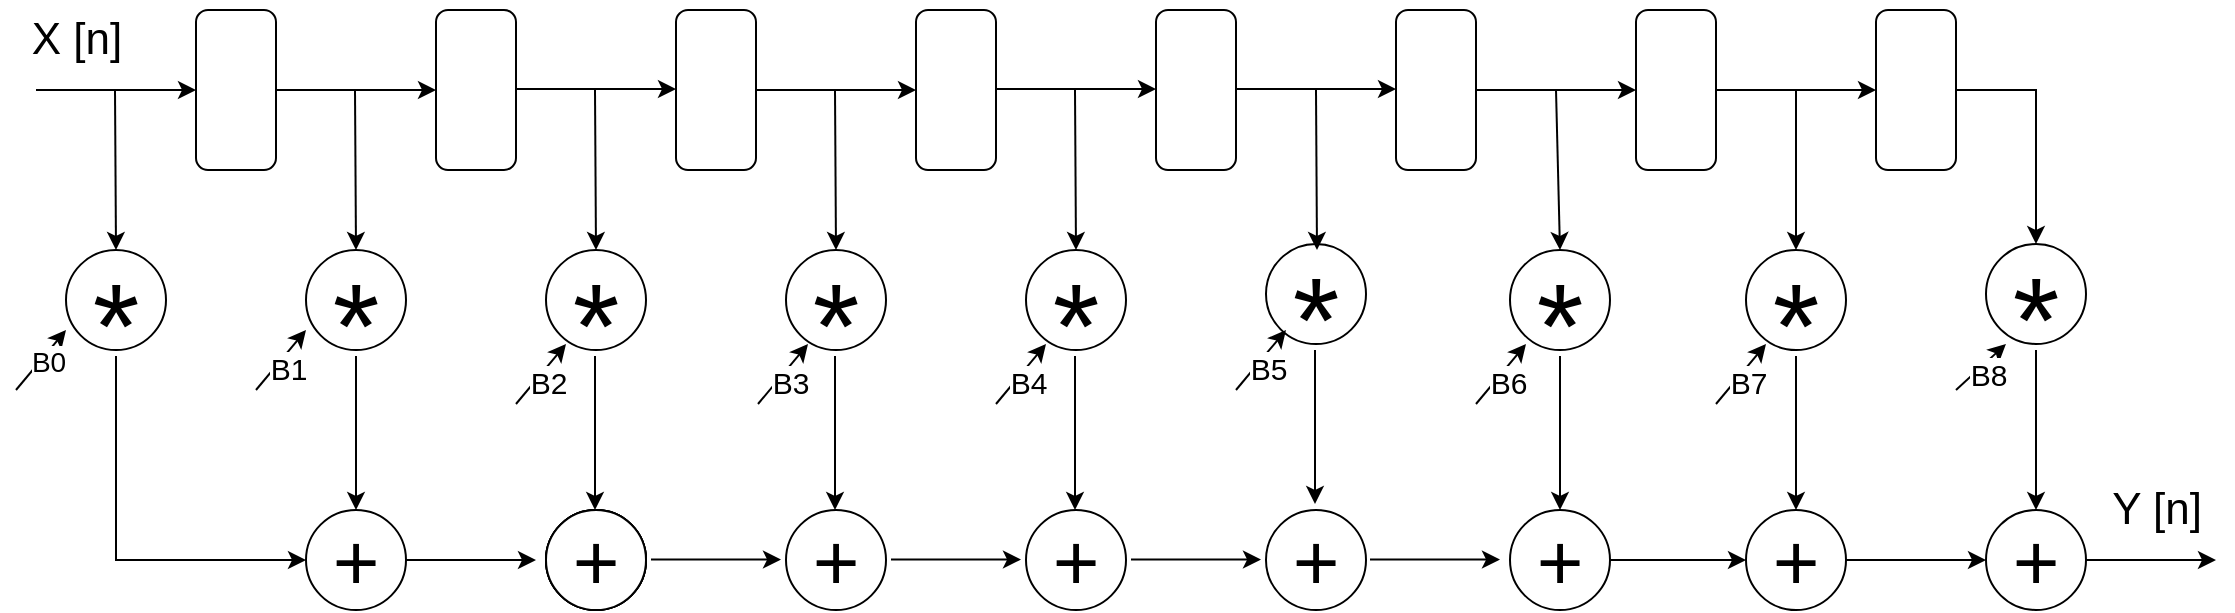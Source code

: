 <mxfile version="28.2.5">
  <diagram name="Pagina-1" id="IR3UbQKBLLekFKobGCMP">
    <mxGraphModel grid="1" page="1" gridSize="10" guides="1" tooltips="1" connect="1" arrows="1" fold="1" pageScale="1" pageWidth="827" pageHeight="1169" math="0" shadow="0">
      <root>
        <mxCell id="0" />
        <mxCell id="1" parent="0" />
        <mxCell id="j30a4lDo0BElUTcS9kuQ-1" value="&lt;font style=&quot;font-size: 40px;&quot;&gt;+&lt;/font&gt;" style="ellipse;whiteSpace=wrap;html=1;aspect=fixed;" vertex="1" parent="1">
          <mxGeometry x="175" y="330" width="50" height="50" as="geometry" />
        </mxCell>
        <mxCell id="j30a4lDo0BElUTcS9kuQ-2" value="&lt;font style=&quot;font-size: 40px;&quot;&gt;+&lt;/font&gt;" style="ellipse;whiteSpace=wrap;html=1;aspect=fixed;" vertex="1" parent="1">
          <mxGeometry x="295" y="330" width="50" height="50" as="geometry" />
        </mxCell>
        <mxCell id="j30a4lDo0BElUTcS9kuQ-3" value="&lt;font style=&quot;font-size: 40px;&quot;&gt;+&lt;/font&gt;" style="ellipse;whiteSpace=wrap;html=1;aspect=fixed;" vertex="1" parent="1">
          <mxGeometry x="295" y="330" width="50" height="50" as="geometry" />
        </mxCell>
        <mxCell id="j30a4lDo0BElUTcS9kuQ-4" value="&lt;font style=&quot;font-size: 40px;&quot;&gt;+&lt;/font&gt;" style="ellipse;whiteSpace=wrap;html=1;aspect=fixed;" vertex="1" parent="1">
          <mxGeometry x="295" y="330" width="50" height="50" as="geometry" />
        </mxCell>
        <mxCell id="j30a4lDo0BElUTcS9kuQ-5" value="&lt;font style=&quot;font-size: 40px;&quot;&gt;+&lt;/font&gt;" style="ellipse;whiteSpace=wrap;html=1;aspect=fixed;" vertex="1" parent="1">
          <mxGeometry x="295" y="330" width="50" height="50" as="geometry" />
        </mxCell>
        <mxCell id="j30a4lDo0BElUTcS9kuQ-7" value="&lt;font style=&quot;font-size: 40px;&quot;&gt;+&lt;/font&gt;" style="ellipse;whiteSpace=wrap;html=1;aspect=fixed;" vertex="1" parent="1">
          <mxGeometry x="415" y="330" width="50" height="50" as="geometry" />
        </mxCell>
        <mxCell id="j30a4lDo0BElUTcS9kuQ-8" value="&lt;font style=&quot;font-size: 40px;&quot;&gt;+&lt;/font&gt;" style="ellipse;whiteSpace=wrap;html=1;aspect=fixed;" vertex="1" parent="1">
          <mxGeometry x="535" y="330" width="50" height="50" as="geometry" />
        </mxCell>
        <mxCell id="j30a4lDo0BElUTcS9kuQ-9" value="&lt;font style=&quot;font-size: 40px;&quot;&gt;+&lt;/font&gt;" style="ellipse;whiteSpace=wrap;html=1;aspect=fixed;" vertex="1" parent="1">
          <mxGeometry x="655" y="330" width="50" height="50" as="geometry" />
        </mxCell>
        <mxCell id="j30a4lDo0BElUTcS9kuQ-10" value="&lt;font style=&quot;font-size: 40px;&quot;&gt;+&lt;/font&gt;" style="ellipse;whiteSpace=wrap;html=1;aspect=fixed;" vertex="1" parent="1">
          <mxGeometry x="895" y="330" width="50" height="50" as="geometry" />
        </mxCell>
        <mxCell id="j30a4lDo0BElUTcS9kuQ-11" value="&lt;font style=&quot;font-size: 40px;&quot;&gt;+&lt;/font&gt;" style="ellipse;whiteSpace=wrap;html=1;aspect=fixed;" vertex="1" parent="1">
          <mxGeometry x="777" y="330" width="50" height="50" as="geometry" />
        </mxCell>
        <mxCell id="j30a4lDo0BElUTcS9kuQ-12" value="" style="ellipse;whiteSpace=wrap;html=1;aspect=fixed;" vertex="1" parent="1">
          <mxGeometry x="55" y="200" width="50" height="50" as="geometry" />
        </mxCell>
        <mxCell id="j30a4lDo0BElUTcS9kuQ-15" value="&lt;font style=&quot;font-size: 60px;&quot;&gt;*&lt;/font&gt;" style="text;html=1;align=center;verticalAlign=middle;whiteSpace=wrap;rounded=0;" vertex="1" parent="1">
          <mxGeometry x="50" y="223" width="60" height="30" as="geometry" />
        </mxCell>
        <mxCell id="j30a4lDo0BElUTcS9kuQ-17" value="" style="ellipse;whiteSpace=wrap;html=1;aspect=fixed;" vertex="1" parent="1">
          <mxGeometry x="175" y="200" width="50" height="50" as="geometry" />
        </mxCell>
        <mxCell id="j30a4lDo0BElUTcS9kuQ-18" value="&lt;font style=&quot;font-size: 60px;&quot;&gt;*&lt;/font&gt;" style="text;html=1;align=center;verticalAlign=middle;whiteSpace=wrap;rounded=0;" vertex="1" parent="1">
          <mxGeometry x="170" y="223" width="60" height="30" as="geometry" />
        </mxCell>
        <mxCell id="j30a4lDo0BElUTcS9kuQ-20" value="" style="ellipse;whiteSpace=wrap;html=1;aspect=fixed;" vertex="1" parent="1">
          <mxGeometry x="535" y="200" width="50" height="50" as="geometry" />
        </mxCell>
        <mxCell id="j30a4lDo0BElUTcS9kuQ-21" value="&lt;font style=&quot;font-size: 60px;&quot;&gt;*&lt;/font&gt;" style="text;html=1;align=center;verticalAlign=middle;whiteSpace=wrap;rounded=0;" vertex="1" parent="1">
          <mxGeometry x="530" y="223" width="60" height="30" as="geometry" />
        </mxCell>
        <mxCell id="j30a4lDo0BElUTcS9kuQ-22" value="" style="ellipse;whiteSpace=wrap;html=1;aspect=fixed;" vertex="1" parent="1">
          <mxGeometry x="415" y="200" width="50" height="50" as="geometry" />
        </mxCell>
        <mxCell id="j30a4lDo0BElUTcS9kuQ-23" value="&lt;font style=&quot;font-size: 60px;&quot;&gt;*&lt;/font&gt;" style="text;html=1;align=center;verticalAlign=middle;whiteSpace=wrap;rounded=0;" vertex="1" parent="1">
          <mxGeometry x="410" y="223" width="60" height="30" as="geometry" />
        </mxCell>
        <mxCell id="j30a4lDo0BElUTcS9kuQ-24" value="" style="ellipse;whiteSpace=wrap;html=1;aspect=fixed;" vertex="1" parent="1">
          <mxGeometry x="295" y="200" width="50" height="50" as="geometry" />
        </mxCell>
        <mxCell id="j30a4lDo0BElUTcS9kuQ-25" value="&lt;font style=&quot;font-size: 60px;&quot;&gt;*&lt;/font&gt;" style="text;html=1;align=center;verticalAlign=middle;whiteSpace=wrap;rounded=0;" vertex="1" parent="1">
          <mxGeometry x="290" y="223" width="60" height="30" as="geometry" />
        </mxCell>
        <mxCell id="j30a4lDo0BElUTcS9kuQ-26" value="" style="ellipse;whiteSpace=wrap;html=1;aspect=fixed;" vertex="1" parent="1">
          <mxGeometry x="655" y="197" width="50" height="50" as="geometry" />
        </mxCell>
        <mxCell id="j30a4lDo0BElUTcS9kuQ-27" value="&lt;font style=&quot;font-size: 60px;&quot;&gt;*&lt;/font&gt;" style="text;html=1;align=center;verticalAlign=middle;whiteSpace=wrap;rounded=0;" vertex="1" parent="1">
          <mxGeometry x="650" y="220" width="60" height="30" as="geometry" />
        </mxCell>
        <mxCell id="j30a4lDo0BElUTcS9kuQ-31" value="" style="rounded=1;whiteSpace=wrap;html=1;direction=south;" vertex="1" parent="1">
          <mxGeometry x="360" y="80" width="40" height="80" as="geometry" />
        </mxCell>
        <mxCell id="j30a4lDo0BElUTcS9kuQ-36" value="" style="rounded=1;whiteSpace=wrap;html=1;direction=south;" vertex="1" parent="1">
          <mxGeometry x="480" y="80" width="40" height="80" as="geometry" />
        </mxCell>
        <mxCell id="j30a4lDo0BElUTcS9kuQ-37" value="" style="rounded=1;whiteSpace=wrap;html=1;direction=south;" vertex="1" parent="1">
          <mxGeometry x="600" y="80" width="40" height="80" as="geometry" />
        </mxCell>
        <mxCell id="j30a4lDo0BElUTcS9kuQ-38" value="" style="rounded=1;whiteSpace=wrap;html=1;direction=south;" vertex="1" parent="1">
          <mxGeometry x="720" y="80" width="40" height="80" as="geometry" />
        </mxCell>
        <mxCell id="j30a4lDo0BElUTcS9kuQ-39" value="" style="rounded=1;whiteSpace=wrap;html=1;direction=south;" vertex="1" parent="1">
          <mxGeometry x="240" y="80" width="40" height="80" as="geometry" />
        </mxCell>
        <mxCell id="j30a4lDo0BElUTcS9kuQ-40" value="" style="rounded=1;whiteSpace=wrap;html=1;direction=south;" vertex="1" parent="1">
          <mxGeometry x="120" y="80" width="40" height="80" as="geometry" />
        </mxCell>
        <mxCell id="j30a4lDo0BElUTcS9kuQ-41" value="" style="endArrow=classic;html=1;rounded=0;entryX=0.5;entryY=1;entryDx=0;entryDy=0;" edge="1" parent="1" target="j30a4lDo0BElUTcS9kuQ-40">
          <mxGeometry width="50" height="50" relative="1" as="geometry">
            <mxPoint x="40" y="120" as="sourcePoint" />
            <mxPoint x="440" y="230" as="targetPoint" />
          </mxGeometry>
        </mxCell>
        <mxCell id="j30a4lDo0BElUTcS9kuQ-42" value="" style="endArrow=classic;html=1;rounded=0;exitX=0.5;exitY=0;exitDx=0;exitDy=0;entryX=0.5;entryY=1;entryDx=0;entryDy=0;" edge="1" parent="1" source="j30a4lDo0BElUTcS9kuQ-40" target="j30a4lDo0BElUTcS9kuQ-39">
          <mxGeometry width="50" height="50" relative="1" as="geometry">
            <mxPoint x="130" y="330" as="sourcePoint" />
            <mxPoint x="180" y="280" as="targetPoint" />
          </mxGeometry>
        </mxCell>
        <mxCell id="j30a4lDo0BElUTcS9kuQ-43" value="" style="endArrow=classic;html=1;rounded=0;exitX=0.5;exitY=0;exitDx=0;exitDy=0;entryX=0.5;entryY=1;entryDx=0;entryDy=0;" edge="1" parent="1">
          <mxGeometry width="50" height="50" relative="1" as="geometry">
            <mxPoint x="280" y="119.5" as="sourcePoint" />
            <mxPoint x="360" y="119.5" as="targetPoint" />
          </mxGeometry>
        </mxCell>
        <mxCell id="j30a4lDo0BElUTcS9kuQ-44" value="" style="endArrow=classic;html=1;rounded=0;exitX=0.5;exitY=0;exitDx=0;exitDy=0;entryX=0.5;entryY=1;entryDx=0;entryDy=0;" edge="1" parent="1" source="j30a4lDo0BElUTcS9kuQ-31" target="j30a4lDo0BElUTcS9kuQ-36">
          <mxGeometry width="50" height="50" relative="1" as="geometry">
            <mxPoint x="330" y="130" as="sourcePoint" />
            <mxPoint x="410" y="130" as="targetPoint" />
          </mxGeometry>
        </mxCell>
        <mxCell id="j30a4lDo0BElUTcS9kuQ-46" value="" style="endArrow=classic;html=1;rounded=0;exitX=0.5;exitY=0;exitDx=0;exitDy=0;entryX=0.5;entryY=1;entryDx=0;entryDy=0;" edge="1" parent="1">
          <mxGeometry width="50" height="50" relative="1" as="geometry">
            <mxPoint x="520" y="119.5" as="sourcePoint" />
            <mxPoint x="600" y="119.5" as="targetPoint" />
          </mxGeometry>
        </mxCell>
        <mxCell id="j30a4lDo0BElUTcS9kuQ-47" value="" style="endArrow=classic;html=1;rounded=0;exitX=0.5;exitY=0;exitDx=0;exitDy=0;entryX=0.5;entryY=1;entryDx=0;entryDy=0;" edge="1" parent="1">
          <mxGeometry width="50" height="50" relative="1" as="geometry">
            <mxPoint x="640" y="119.5" as="sourcePoint" />
            <mxPoint x="720" y="119.5" as="targetPoint" />
          </mxGeometry>
        </mxCell>
        <mxCell id="j30a4lDo0BElUTcS9kuQ-49" value="" style="endArrow=classic;html=1;rounded=0;entryX=0.5;entryY=0;entryDx=0;entryDy=0;" edge="1" parent="1" target="j30a4lDo0BElUTcS9kuQ-12">
          <mxGeometry width="50" height="50" relative="1" as="geometry">
            <mxPoint x="79.5" y="120" as="sourcePoint" />
            <mxPoint x="79.5" y="190" as="targetPoint" />
          </mxGeometry>
        </mxCell>
        <mxCell id="j30a4lDo0BElUTcS9kuQ-50" value="" style="endArrow=classic;html=1;rounded=0;entryX=0.5;entryY=0;entryDx=0;entryDy=0;" edge="1" parent="1">
          <mxGeometry width="50" height="50" relative="1" as="geometry">
            <mxPoint x="199.5" y="120" as="sourcePoint" />
            <mxPoint x="200" y="200" as="targetPoint" />
          </mxGeometry>
        </mxCell>
        <mxCell id="j30a4lDo0BElUTcS9kuQ-51" value="" style="endArrow=classic;html=1;rounded=0;entryX=0.5;entryY=0;entryDx=0;entryDy=0;" edge="1" parent="1">
          <mxGeometry width="50" height="50" relative="1" as="geometry">
            <mxPoint x="319.5" y="120" as="sourcePoint" />
            <mxPoint x="320" y="200" as="targetPoint" />
          </mxGeometry>
        </mxCell>
        <mxCell id="j30a4lDo0BElUTcS9kuQ-52" value="" style="endArrow=classic;html=1;rounded=0;entryX=0.5;entryY=0;entryDx=0;entryDy=0;" edge="1" parent="1">
          <mxGeometry width="50" height="50" relative="1" as="geometry">
            <mxPoint x="439.5" y="120" as="sourcePoint" />
            <mxPoint x="440" y="200" as="targetPoint" />
          </mxGeometry>
        </mxCell>
        <mxCell id="j30a4lDo0BElUTcS9kuQ-53" value="" style="endArrow=classic;html=1;rounded=0;entryX=0.5;entryY=0;entryDx=0;entryDy=0;" edge="1" parent="1">
          <mxGeometry width="50" height="50" relative="1" as="geometry">
            <mxPoint x="559.5" y="120" as="sourcePoint" />
            <mxPoint x="560" y="200" as="targetPoint" />
          </mxGeometry>
        </mxCell>
        <mxCell id="j30a4lDo0BElUTcS9kuQ-54" value="" style="endArrow=classic;html=1;rounded=0;entryX=0.5;entryY=0;entryDx=0;entryDy=0;" edge="1" parent="1">
          <mxGeometry width="50" height="50" relative="1" as="geometry">
            <mxPoint x="680" y="120" as="sourcePoint" />
            <mxPoint x="680.5" y="200" as="targetPoint" />
          </mxGeometry>
        </mxCell>
        <mxCell id="SrjhYOgRZ8nTV_Bw5yUi-1" value="" style="ellipse;whiteSpace=wrap;html=1;aspect=fixed;" vertex="1" parent="1">
          <mxGeometry x="777" y="200" width="50" height="50" as="geometry" />
        </mxCell>
        <mxCell id="SrjhYOgRZ8nTV_Bw5yUi-2" value="&lt;font style=&quot;font-size: 60px;&quot;&gt;*&lt;/font&gt;" style="text;html=1;align=center;verticalAlign=middle;whiteSpace=wrap;rounded=0;" vertex="1" parent="1">
          <mxGeometry x="772" y="223" width="60" height="30" as="geometry" />
        </mxCell>
        <mxCell id="SrjhYOgRZ8nTV_Bw5yUi-4" value="" style="endArrow=classic;html=1;rounded=0;exitX=0.5;exitY=1;exitDx=0;exitDy=0;entryX=0;entryY=0.5;entryDx=0;entryDy=0;" edge="1" parent="1" source="j30a4lDo0BElUTcS9kuQ-15" target="j30a4lDo0BElUTcS9kuQ-1">
          <mxGeometry width="50" height="50" relative="1" as="geometry">
            <mxPoint x="390" y="400" as="sourcePoint" />
            <mxPoint x="440" y="350" as="targetPoint" />
            <Array as="points">
              <mxPoint x="80" y="355" />
            </Array>
          </mxGeometry>
        </mxCell>
        <mxCell id="SrjhYOgRZ8nTV_Bw5yUi-6" value="" style="endArrow=classic;html=1;rounded=0;exitX=0.5;exitY=1;exitDx=0;exitDy=0;entryX=0.5;entryY=0;entryDx=0;entryDy=0;" edge="1" parent="1" source="j30a4lDo0BElUTcS9kuQ-18" target="j30a4lDo0BElUTcS9kuQ-1">
          <mxGeometry width="50" height="50" relative="1" as="geometry">
            <mxPoint x="390" y="400" as="sourcePoint" />
            <mxPoint x="440" y="350" as="targetPoint" />
          </mxGeometry>
        </mxCell>
        <mxCell id="SrjhYOgRZ8nTV_Bw5yUi-7" value="" style="endArrow=classic;html=1;rounded=0;exitX=0.5;exitY=1;exitDx=0;exitDy=0;entryX=0.5;entryY=0;entryDx=0;entryDy=0;" edge="1" parent="1">
          <mxGeometry width="50" height="50" relative="1" as="geometry">
            <mxPoint x="319.5" y="253" as="sourcePoint" />
            <mxPoint x="319.5" y="330" as="targetPoint" />
          </mxGeometry>
        </mxCell>
        <mxCell id="SrjhYOgRZ8nTV_Bw5yUi-8" value="" style="endArrow=classic;html=1;rounded=0;exitX=0.5;exitY=1;exitDx=0;exitDy=0;entryX=0.5;entryY=0;entryDx=0;entryDy=0;" edge="1" parent="1">
          <mxGeometry width="50" height="50" relative="1" as="geometry">
            <mxPoint x="439.5" y="253" as="sourcePoint" />
            <mxPoint x="439.5" y="330" as="targetPoint" />
          </mxGeometry>
        </mxCell>
        <mxCell id="SrjhYOgRZ8nTV_Bw5yUi-9" value="" style="endArrow=classic;html=1;rounded=0;exitX=0.5;exitY=1;exitDx=0;exitDy=0;entryX=0.5;entryY=0;entryDx=0;entryDy=0;" edge="1" parent="1">
          <mxGeometry width="50" height="50" relative="1" as="geometry">
            <mxPoint x="559.5" y="253" as="sourcePoint" />
            <mxPoint x="559.5" y="330" as="targetPoint" />
          </mxGeometry>
        </mxCell>
        <mxCell id="SrjhYOgRZ8nTV_Bw5yUi-10" value="" style="endArrow=classic;html=1;rounded=0;exitX=0.5;exitY=1;exitDx=0;exitDy=0;entryX=0.5;entryY=0;entryDx=0;entryDy=0;" edge="1" parent="1">
          <mxGeometry width="50" height="50" relative="1" as="geometry">
            <mxPoint x="679.5" y="250" as="sourcePoint" />
            <mxPoint x="679.5" y="327" as="targetPoint" />
          </mxGeometry>
        </mxCell>
        <mxCell id="SrjhYOgRZ8nTV_Bw5yUi-12" value="" style="endArrow=classic;html=1;rounded=0;exitX=1;exitY=0.5;exitDx=0;exitDy=0;" edge="1" parent="1" source="j30a4lDo0BElUTcS9kuQ-1">
          <mxGeometry width="50" height="50" relative="1" as="geometry">
            <mxPoint x="390" y="400" as="sourcePoint" />
            <mxPoint x="290" y="355" as="targetPoint" />
          </mxGeometry>
        </mxCell>
        <mxCell id="SrjhYOgRZ8nTV_Bw5yUi-13" value="" style="endArrow=classic;html=1;rounded=0;exitX=1;exitY=0.5;exitDx=0;exitDy=0;" edge="1" parent="1">
          <mxGeometry width="50" height="50" relative="1" as="geometry">
            <mxPoint x="347.5" y="354.8" as="sourcePoint" />
            <mxPoint x="412.5" y="354.8" as="targetPoint" />
          </mxGeometry>
        </mxCell>
        <mxCell id="SrjhYOgRZ8nTV_Bw5yUi-14" value="" style="endArrow=classic;html=1;rounded=0;exitX=1;exitY=0.5;exitDx=0;exitDy=0;" edge="1" parent="1">
          <mxGeometry width="50" height="50" relative="1" as="geometry">
            <mxPoint x="467.5" y="354.8" as="sourcePoint" />
            <mxPoint x="532.5" y="354.8" as="targetPoint" />
          </mxGeometry>
        </mxCell>
        <mxCell id="SrjhYOgRZ8nTV_Bw5yUi-15" value="" style="endArrow=classic;html=1;rounded=0;exitX=1;exitY=0.5;exitDx=0;exitDy=0;" edge="1" parent="1">
          <mxGeometry width="50" height="50" relative="1" as="geometry">
            <mxPoint x="587.5" y="354.8" as="sourcePoint" />
            <mxPoint x="652.5" y="354.8" as="targetPoint" />
          </mxGeometry>
        </mxCell>
        <mxCell id="SrjhYOgRZ8nTV_Bw5yUi-16" value="" style="endArrow=classic;html=1;rounded=0;exitX=1;exitY=0.5;exitDx=0;exitDy=0;" edge="1" parent="1">
          <mxGeometry width="50" height="50" relative="1" as="geometry">
            <mxPoint x="707" y="354.8" as="sourcePoint" />
            <mxPoint x="772" y="354.8" as="targetPoint" />
          </mxGeometry>
        </mxCell>
        <mxCell id="SrjhYOgRZ8nTV_Bw5yUi-18" value="" style="ellipse;whiteSpace=wrap;html=1;aspect=fixed;" vertex="1" parent="1">
          <mxGeometry x="895" y="200" width="50" height="50" as="geometry" />
        </mxCell>
        <mxCell id="SrjhYOgRZ8nTV_Bw5yUi-19" value="&lt;font style=&quot;font-size: 60px;&quot;&gt;*&lt;/font&gt;" style="text;html=1;align=center;verticalAlign=middle;whiteSpace=wrap;rounded=0;" vertex="1" parent="1">
          <mxGeometry x="890" y="223" width="60" height="30" as="geometry" />
        </mxCell>
        <mxCell id="SrjhYOgRZ8nTV_Bw5yUi-20" value="" style="endArrow=classic;html=1;rounded=0;exitX=0.5;exitY=1;exitDx=0;exitDy=0;entryX=0.5;entryY=0;entryDx=0;entryDy=0;" edge="1" parent="1" source="SrjhYOgRZ8nTV_Bw5yUi-19" target="j30a4lDo0BElUTcS9kuQ-10">
          <mxGeometry width="50" height="50" relative="1" as="geometry">
            <mxPoint x="919.76" y="247" as="sourcePoint" />
            <mxPoint x="919.76" y="324" as="targetPoint" />
          </mxGeometry>
        </mxCell>
        <mxCell id="SrjhYOgRZ8nTV_Bw5yUi-21" value="" style="endArrow=classic;html=1;rounded=0;exitX=1;exitY=0.5;exitDx=0;exitDy=0;entryX=0;entryY=0.5;entryDx=0;entryDy=0;" edge="1" parent="1" source="j30a4lDo0BElUTcS9kuQ-11" target="j30a4lDo0BElUTcS9kuQ-10">
          <mxGeometry width="50" height="50" relative="1" as="geometry">
            <mxPoint x="330" y="190" as="sourcePoint" />
            <mxPoint x="380" y="140" as="targetPoint" />
          </mxGeometry>
        </mxCell>
        <mxCell id="SrjhYOgRZ8nTV_Bw5yUi-22" value="" style="rounded=1;whiteSpace=wrap;html=1;direction=south;" vertex="1" parent="1">
          <mxGeometry x="840" y="80" width="40" height="80" as="geometry" />
        </mxCell>
        <mxCell id="SrjhYOgRZ8nTV_Bw5yUi-23" value="" style="endArrow=classic;html=1;rounded=0;exitX=0.5;exitY=0;exitDx=0;exitDy=0;" edge="1" parent="1" source="j30a4lDo0BElUTcS9kuQ-38" target="SrjhYOgRZ8nTV_Bw5yUi-22">
          <mxGeometry width="50" height="50" relative="1" as="geometry">
            <mxPoint x="550" y="270" as="sourcePoint" />
            <mxPoint x="600" y="220" as="targetPoint" />
          </mxGeometry>
        </mxCell>
        <mxCell id="SrjhYOgRZ8nTV_Bw5yUi-30" value="" style="endArrow=classic;html=1;rounded=0;entryX=0.5;entryY=0;entryDx=0;entryDy=0;" edge="1" parent="1" target="SrjhYOgRZ8nTV_Bw5yUi-1">
          <mxGeometry width="50" height="50" relative="1" as="geometry">
            <mxPoint x="800" y="120" as="sourcePoint" />
            <mxPoint x="760" y="130" as="targetPoint" />
          </mxGeometry>
        </mxCell>
        <mxCell id="SrjhYOgRZ8nTV_Bw5yUi-31" value="" style="rounded=1;whiteSpace=wrap;html=1;direction=south;" vertex="1" parent="1">
          <mxGeometry x="960" y="80" width="40" height="80" as="geometry" />
        </mxCell>
        <mxCell id="SrjhYOgRZ8nTV_Bw5yUi-32" value="" style="endArrow=classic;html=1;rounded=0;exitX=0.5;exitY=0;exitDx=0;exitDy=0;entryX=0.5;entryY=1;entryDx=0;entryDy=0;" edge="1" parent="1" source="SrjhYOgRZ8nTV_Bw5yUi-22" target="SrjhYOgRZ8nTV_Bw5yUi-31">
          <mxGeometry width="50" height="50" relative="1" as="geometry">
            <mxPoint x="490" y="190" as="sourcePoint" />
            <mxPoint x="540" y="140" as="targetPoint" />
          </mxGeometry>
        </mxCell>
        <mxCell id="SrjhYOgRZ8nTV_Bw5yUi-33" value="" style="endArrow=classic;html=1;rounded=0;entryX=0.5;entryY=0;entryDx=0;entryDy=0;" edge="1" parent="1" target="SrjhYOgRZ8nTV_Bw5yUi-18">
          <mxGeometry width="50" height="50" relative="1" as="geometry">
            <mxPoint x="920" y="120" as="sourcePoint" />
            <mxPoint x="770" y="170" as="targetPoint" />
          </mxGeometry>
        </mxCell>
        <mxCell id="SrjhYOgRZ8nTV_Bw5yUi-34" value="" style="endArrow=classic;html=1;rounded=0;exitX=0.5;exitY=1;exitDx=0;exitDy=0;entryX=0.5;entryY=0;entryDx=0;entryDy=0;" edge="1" parent="1" source="SrjhYOgRZ8nTV_Bw5yUi-2" target="j30a4lDo0BElUTcS9kuQ-11">
          <mxGeometry width="50" height="50" relative="1" as="geometry">
            <mxPoint x="800" y="310" as="sourcePoint" />
            <mxPoint x="850" y="260" as="targetPoint" />
          </mxGeometry>
        </mxCell>
        <mxCell id="SrjhYOgRZ8nTV_Bw5yUi-38" value="&lt;font style=&quot;font-size: 40px;&quot;&gt;+&lt;/font&gt;" style="ellipse;whiteSpace=wrap;html=1;aspect=fixed;" vertex="1" parent="1">
          <mxGeometry x="1015" y="330" width="50" height="50" as="geometry" />
        </mxCell>
        <mxCell id="SrjhYOgRZ8nTV_Bw5yUi-39" value="" style="ellipse;whiteSpace=wrap;html=1;aspect=fixed;" vertex="1" parent="1">
          <mxGeometry x="1015" y="197" width="50" height="50" as="geometry" />
        </mxCell>
        <mxCell id="SrjhYOgRZ8nTV_Bw5yUi-40" value="&lt;font style=&quot;font-size: 60px;&quot;&gt;*&lt;/font&gt;" style="text;html=1;align=center;verticalAlign=middle;whiteSpace=wrap;rounded=0;" vertex="1" parent="1">
          <mxGeometry x="1010" y="220" width="60" height="30" as="geometry" />
        </mxCell>
        <mxCell id="SrjhYOgRZ8nTV_Bw5yUi-41" value="" style="endArrow=classic;html=1;rounded=0;exitX=0.5;exitY=1;exitDx=0;exitDy=0;entryX=0.5;entryY=0;entryDx=0;entryDy=0;" edge="1" parent="1" source="SrjhYOgRZ8nTV_Bw5yUi-40" target="SrjhYOgRZ8nTV_Bw5yUi-38">
          <mxGeometry width="50" height="50" relative="1" as="geometry">
            <mxPoint x="1039.76" y="244" as="sourcePoint" />
            <mxPoint x="1039.76" y="321" as="targetPoint" />
          </mxGeometry>
        </mxCell>
        <mxCell id="SrjhYOgRZ8nTV_Bw5yUi-42" value="" style="endArrow=classic;html=1;rounded=0;exitX=1;exitY=0.5;exitDx=0;exitDy=0;entryX=0;entryY=0.5;entryDx=0;entryDy=0;" edge="1" parent="1" source="j30a4lDo0BElUTcS9kuQ-10" target="SrjhYOgRZ8nTV_Bw5yUi-38">
          <mxGeometry width="50" height="50" relative="1" as="geometry">
            <mxPoint x="1020" y="290" as="sourcePoint" />
            <mxPoint x="1070" y="240" as="targetPoint" />
          </mxGeometry>
        </mxCell>
        <mxCell id="SrjhYOgRZ8nTV_Bw5yUi-43" value="" style="endArrow=classic;html=1;rounded=0;exitX=0.5;exitY=0;exitDx=0;exitDy=0;entryX=0.5;entryY=0;entryDx=0;entryDy=0;" edge="1" parent="1" source="SrjhYOgRZ8nTV_Bw5yUi-31" target="SrjhYOgRZ8nTV_Bw5yUi-39">
          <mxGeometry width="50" height="50" relative="1" as="geometry">
            <mxPoint x="970" y="270" as="sourcePoint" />
            <mxPoint x="1020" y="220" as="targetPoint" />
            <Array as="points">
              <mxPoint x="1040" y="120" />
            </Array>
          </mxGeometry>
        </mxCell>
        <mxCell id="SrjhYOgRZ8nTV_Bw5yUi-44" value="" style="endArrow=classic;html=1;rounded=0;exitX=1;exitY=0.5;exitDx=0;exitDy=0;" edge="1" parent="1" source="SrjhYOgRZ8nTV_Bw5yUi-38">
          <mxGeometry width="50" height="50" relative="1" as="geometry">
            <mxPoint x="890" y="320" as="sourcePoint" />
            <mxPoint x="1130" y="355" as="targetPoint" />
          </mxGeometry>
        </mxCell>
        <mxCell id="SrjhYOgRZ8nTV_Bw5yUi-45" value="" style="endArrow=classic;html=1;rounded=0;" edge="1" parent="1">
          <mxGeometry width="50" height="50" relative="1" as="geometry">
            <mxPoint x="30" y="270" as="sourcePoint" />
            <mxPoint x="55" y="240" as="targetPoint" />
          </mxGeometry>
        </mxCell>
        <mxCell id="SrjhYOgRZ8nTV_Bw5yUi-46" value="B" style="edgeLabel;html=1;align=center;verticalAlign=middle;resizable=0;points=[];" connectable="0" vertex="1" parent="SrjhYOgRZ8nTV_Bw5yUi-45">
          <mxGeometry x="-0.065" y="-4" relative="1" as="geometry">
            <mxPoint x="1" as="offset" />
          </mxGeometry>
        </mxCell>
        <mxCell id="SrjhYOgRZ8nTV_Bw5yUi-63" value="&lt;font style=&quot;font-size: 14px;&quot;&gt;B0&lt;/font&gt;" style="edgeLabel;html=1;align=center;verticalAlign=middle;resizable=0;points=[];" connectable="0" vertex="1" parent="SrjhYOgRZ8nTV_Bw5yUi-45">
          <mxGeometry x="0.043" y="-3" relative="1" as="geometry">
            <mxPoint as="offset" />
          </mxGeometry>
        </mxCell>
        <mxCell id="SrjhYOgRZ8nTV_Bw5yUi-47" value="" style="endArrow=classic;html=1;rounded=0;" edge="1" parent="1">
          <mxGeometry width="50" height="50" relative="1" as="geometry">
            <mxPoint x="150" y="270" as="sourcePoint" />
            <mxPoint x="175" y="240" as="targetPoint" />
          </mxGeometry>
        </mxCell>
        <mxCell id="SrjhYOgRZ8nTV_Bw5yUi-48" value="&lt;font style=&quot;font-size: 15px;&quot;&gt;B1&lt;/font&gt;" style="edgeLabel;html=1;align=center;verticalAlign=middle;resizable=0;points=[];" connectable="0" vertex="1" parent="SrjhYOgRZ8nTV_Bw5yUi-47">
          <mxGeometry x="-0.065" y="-4" relative="1" as="geometry">
            <mxPoint x="1" as="offset" />
          </mxGeometry>
        </mxCell>
        <mxCell id="SrjhYOgRZ8nTV_Bw5yUi-49" value="" style="endArrow=classic;html=1;rounded=0;" edge="1" parent="1">
          <mxGeometry width="50" height="50" relative="1" as="geometry">
            <mxPoint x="280" y="277" as="sourcePoint" />
            <mxPoint x="305" y="247" as="targetPoint" />
          </mxGeometry>
        </mxCell>
        <mxCell id="SrjhYOgRZ8nTV_Bw5yUi-50" value="&lt;font style=&quot;font-size: 15px;&quot;&gt;B2&lt;/font&gt;" style="edgeLabel;html=1;align=center;verticalAlign=middle;resizable=0;points=[];" connectable="0" vertex="1" parent="SrjhYOgRZ8nTV_Bw5yUi-49">
          <mxGeometry x="-0.065" y="-4" relative="1" as="geometry">
            <mxPoint x="1" as="offset" />
          </mxGeometry>
        </mxCell>
        <mxCell id="SrjhYOgRZ8nTV_Bw5yUi-51" value="" style="endArrow=classic;html=1;rounded=0;" edge="1" parent="1">
          <mxGeometry width="50" height="50" relative="1" as="geometry">
            <mxPoint x="401" y="277" as="sourcePoint" />
            <mxPoint x="426" y="247" as="targetPoint" />
          </mxGeometry>
        </mxCell>
        <mxCell id="SrjhYOgRZ8nTV_Bw5yUi-52" value="&lt;font style=&quot;font-size: 15px;&quot;&gt;B3&lt;/font&gt;" style="edgeLabel;html=1;align=center;verticalAlign=middle;resizable=0;points=[];" connectable="0" vertex="1" parent="SrjhYOgRZ8nTV_Bw5yUi-51">
          <mxGeometry x="-0.065" y="-4" relative="1" as="geometry">
            <mxPoint x="1" as="offset" />
          </mxGeometry>
        </mxCell>
        <mxCell id="SrjhYOgRZ8nTV_Bw5yUi-53" value="" style="endArrow=classic;html=1;rounded=0;" edge="1" parent="1">
          <mxGeometry width="50" height="50" relative="1" as="geometry">
            <mxPoint x="520" y="277" as="sourcePoint" />
            <mxPoint x="545" y="247" as="targetPoint" />
          </mxGeometry>
        </mxCell>
        <mxCell id="SrjhYOgRZ8nTV_Bw5yUi-54" value="&lt;font style=&quot;font-size: 15px;&quot;&gt;B4&lt;/font&gt;" style="edgeLabel;html=1;align=center;verticalAlign=middle;resizable=0;points=[];" connectable="0" vertex="1" parent="SrjhYOgRZ8nTV_Bw5yUi-53">
          <mxGeometry x="-0.065" y="-4" relative="1" as="geometry">
            <mxPoint x="1" as="offset" />
          </mxGeometry>
        </mxCell>
        <mxCell id="SrjhYOgRZ8nTV_Bw5yUi-55" value="" style="endArrow=classic;html=1;rounded=0;" edge="1" parent="1">
          <mxGeometry width="50" height="50" relative="1" as="geometry">
            <mxPoint x="640" y="270" as="sourcePoint" />
            <mxPoint x="665" y="240" as="targetPoint" />
          </mxGeometry>
        </mxCell>
        <mxCell id="SrjhYOgRZ8nTV_Bw5yUi-56" value="&lt;font style=&quot;font-size: 15px;&quot;&gt;B5&lt;/font&gt;" style="edgeLabel;html=1;align=center;verticalAlign=middle;resizable=0;points=[];" connectable="0" vertex="1" parent="SrjhYOgRZ8nTV_Bw5yUi-55">
          <mxGeometry x="-0.065" y="-4" relative="1" as="geometry">
            <mxPoint x="1" as="offset" />
          </mxGeometry>
        </mxCell>
        <mxCell id="SrjhYOgRZ8nTV_Bw5yUi-57" value="" style="endArrow=classic;html=1;rounded=0;" edge="1" parent="1">
          <mxGeometry width="50" height="50" relative="1" as="geometry">
            <mxPoint x="760" y="277" as="sourcePoint" />
            <mxPoint x="785" y="247" as="targetPoint" />
          </mxGeometry>
        </mxCell>
        <mxCell id="SrjhYOgRZ8nTV_Bw5yUi-58" value="&lt;font style=&quot;font-size: 15px;&quot;&gt;B6&lt;/font&gt;" style="edgeLabel;html=1;align=center;verticalAlign=middle;resizable=0;points=[];" connectable="0" vertex="1" parent="SrjhYOgRZ8nTV_Bw5yUi-57">
          <mxGeometry x="-0.065" y="-4" relative="1" as="geometry">
            <mxPoint x="1" as="offset" />
          </mxGeometry>
        </mxCell>
        <mxCell id="SrjhYOgRZ8nTV_Bw5yUi-59" value="" style="endArrow=classic;html=1;rounded=0;" edge="1" parent="1">
          <mxGeometry width="50" height="50" relative="1" as="geometry">
            <mxPoint x="880" y="277" as="sourcePoint" />
            <mxPoint x="905" y="247" as="targetPoint" />
          </mxGeometry>
        </mxCell>
        <mxCell id="SrjhYOgRZ8nTV_Bw5yUi-60" value="&lt;font style=&quot;font-size: 15px;&quot;&gt;B7&lt;/font&gt;" style="edgeLabel;html=1;align=center;verticalAlign=middle;resizable=0;points=[];" connectable="0" vertex="1" parent="SrjhYOgRZ8nTV_Bw5yUi-59">
          <mxGeometry x="-0.065" y="-4" relative="1" as="geometry">
            <mxPoint x="1" as="offset" />
          </mxGeometry>
        </mxCell>
        <mxCell id="SrjhYOgRZ8nTV_Bw5yUi-61" value="" style="endArrow=classic;html=1;rounded=0;" edge="1" parent="1">
          <mxGeometry width="50" height="50" relative="1" as="geometry">
            <mxPoint x="1000" y="270" as="sourcePoint" />
            <mxPoint x="1025" y="247" as="targetPoint" />
          </mxGeometry>
        </mxCell>
        <mxCell id="SrjhYOgRZ8nTV_Bw5yUi-62" value="&lt;font style=&quot;font-size: 15px;&quot;&gt;B8&lt;/font&gt;" style="edgeLabel;html=1;align=center;verticalAlign=middle;resizable=0;points=[];" connectable="0" vertex="1" parent="SrjhYOgRZ8nTV_Bw5yUi-61">
          <mxGeometry x="-0.065" y="-4" relative="1" as="geometry">
            <mxPoint x="1" as="offset" />
          </mxGeometry>
        </mxCell>
        <mxCell id="pptO5P2guZD6jyKJaSnr-1" value="&lt;span style=&quot;font-size: 22px;&quot;&gt;X [n]&lt;/span&gt;" style="text;html=1;align=center;verticalAlign=middle;resizable=0;points=[];autosize=1;strokeColor=none;fillColor=none;" vertex="1" parent="1">
          <mxGeometry x="25" y="75" width="70" height="40" as="geometry" />
        </mxCell>
        <mxCell id="pptO5P2guZD6jyKJaSnr-2" value="&lt;span style=&quot;font-size: 22px;&quot;&gt;Y [n]&lt;/span&gt;" style="text;html=1;align=center;verticalAlign=middle;resizable=0;points=[];autosize=1;strokeColor=none;fillColor=none;" vertex="1" parent="1">
          <mxGeometry x="1065" y="310" width="70" height="40" as="geometry" />
        </mxCell>
      </root>
    </mxGraphModel>
  </diagram>
</mxfile>
